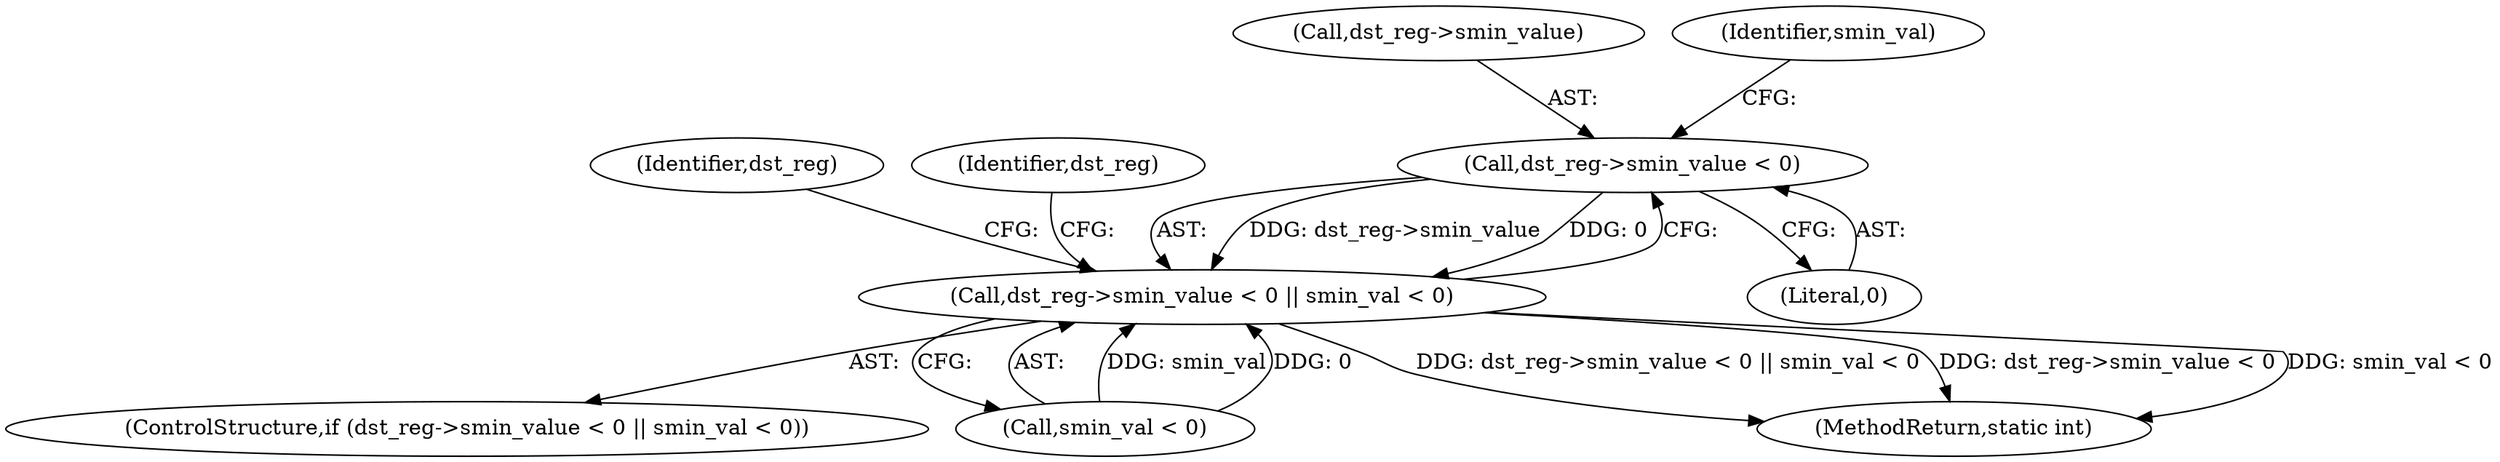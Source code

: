 digraph "0_linux_4374f256ce8182019353c0c639bb8d0695b4c941@pointer" {
"1000499" [label="(Call,dst_reg->smin_value < 0)"];
"1000498" [label="(Call,dst_reg->smin_value < 0 || smin_val < 0)"];
"1000497" [label="(ControlStructure,if (dst_reg->smin_value < 0 || smin_val < 0))"];
"1000498" [label="(Call,dst_reg->smin_value < 0 || smin_val < 0)"];
"1000504" [label="(Call,smin_val < 0)"];
"1000499" [label="(Call,dst_reg->smin_value < 0)"];
"1000500" [label="(Call,dst_reg->smin_value)"];
"1000510" [label="(Identifier,dst_reg)"];
"1000505" [label="(Identifier,smin_val)"];
"1000503" [label="(Literal,0)"];
"1000769" [label="(MethodReturn,static int)"];
"1000522" [label="(Identifier,dst_reg)"];
"1000499" -> "1000498"  [label="AST: "];
"1000499" -> "1000503"  [label="CFG: "];
"1000500" -> "1000499"  [label="AST: "];
"1000503" -> "1000499"  [label="AST: "];
"1000505" -> "1000499"  [label="CFG: "];
"1000498" -> "1000499"  [label="CFG: "];
"1000499" -> "1000498"  [label="DDG: dst_reg->smin_value"];
"1000499" -> "1000498"  [label="DDG: 0"];
"1000498" -> "1000497"  [label="AST: "];
"1000498" -> "1000504"  [label="CFG: "];
"1000504" -> "1000498"  [label="AST: "];
"1000510" -> "1000498"  [label="CFG: "];
"1000522" -> "1000498"  [label="CFG: "];
"1000498" -> "1000769"  [label="DDG: dst_reg->smin_value < 0 || smin_val < 0"];
"1000498" -> "1000769"  [label="DDG: dst_reg->smin_value < 0"];
"1000498" -> "1000769"  [label="DDG: smin_val < 0"];
"1000504" -> "1000498"  [label="DDG: smin_val"];
"1000504" -> "1000498"  [label="DDG: 0"];
}
